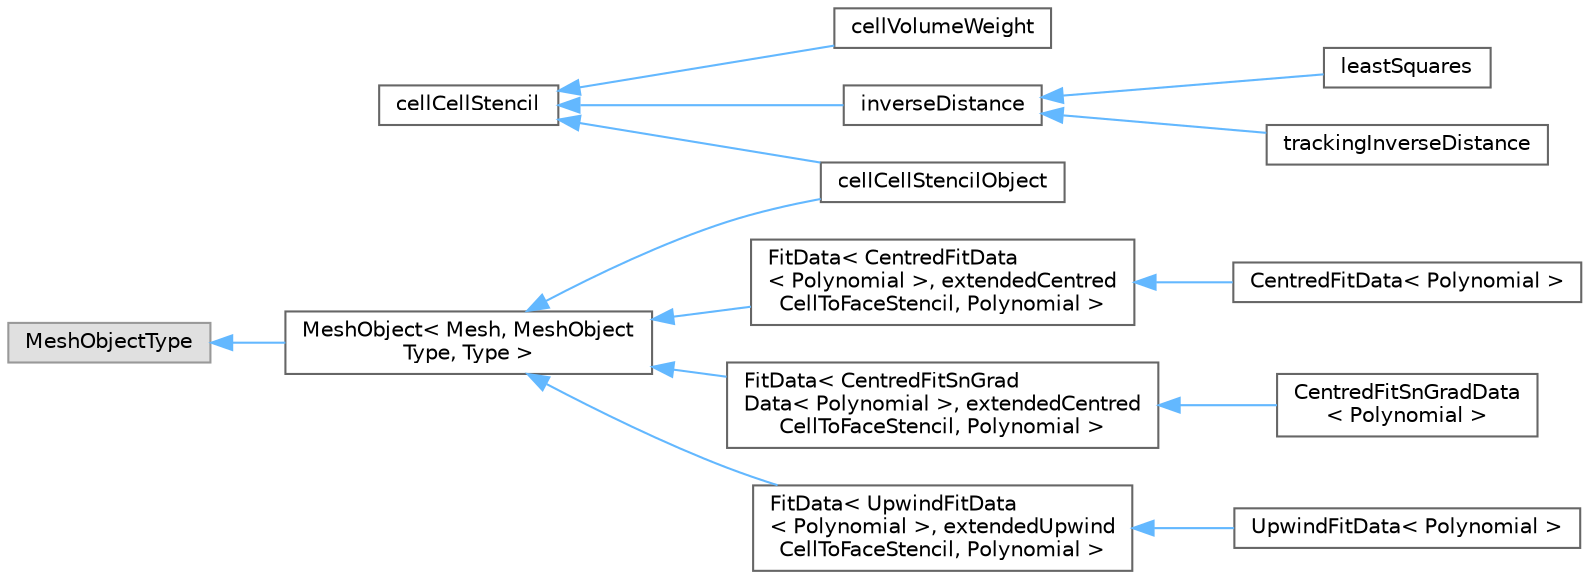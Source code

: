 digraph "Graphical Class Hierarchy"
{
 // LATEX_PDF_SIZE
  bgcolor="transparent";
  edge [fontname=Helvetica,fontsize=10,labelfontname=Helvetica,labelfontsize=10];
  node [fontname=Helvetica,fontsize=10,shape=box,height=0.2,width=0.4];
  rankdir="LR";
  Node0 [id="Node000000",label="cellCellStencil",height=0.2,width=0.4,color="grey40", fillcolor="white", style="filled",URL="$classFoam_1_1cellCellStencil.html",tooltip="Calculation of interpolation stencils."];
  Node0 -> Node1 [id="edge4367_Node000000_Node000001",dir="back",color="steelblue1",style="solid",tooltip=" "];
  Node1 [id="Node000001",label="cellCellStencilObject",height=0.2,width=0.4,color="grey40", fillcolor="white", style="filled",URL="$classFoam_1_1cellCellStencilObject.html",tooltip=" "];
  Node0 -> Node10 [id="edge4368_Node000000_Node000010",dir="back",color="steelblue1",style="solid",tooltip=" "];
  Node10 [id="Node000010",label="cellVolumeWeight",height=0.2,width=0.4,color="grey40", fillcolor="white", style="filled",URL="$classFoam_1_1cellCellStencils_1_1cellVolumeWeight.html",tooltip="Volume-weighted interpolation stencil."];
  Node0 -> Node11 [id="edge4369_Node000000_Node000011",dir="back",color="steelblue1",style="solid",tooltip=" "];
  Node11 [id="Node000011",label="inverseDistance",height=0.2,width=0.4,color="grey40", fillcolor="white", style="filled",URL="$classFoam_1_1cellCellStencils_1_1inverseDistance.html",tooltip="Inverse-distance-weighted interpolation stencil."];
  Node11 -> Node12 [id="edge4370_Node000011_Node000012",dir="back",color="steelblue1",style="solid",tooltip=" "];
  Node12 [id="Node000012",label="leastSquares",height=0.2,width=0.4,color="grey40", fillcolor="white", style="filled",URL="$classFoam_1_1cellCellStencils_1_1leastSquares.html",tooltip="Least-squares-weighted interpolation stencil."];
  Node11 -> Node13 [id="edge4371_Node000011_Node000013",dir="back",color="steelblue1",style="solid",tooltip=" "];
  Node13 [id="Node000013",label="trackingInverseDistance",height=0.2,width=0.4,color="grey40", fillcolor="white", style="filled",URL="$classFoam_1_1cellCellStencils_1_1trackingInverseDistance.html",tooltip="Inverse-distance-weighted interpolation stencil."];
  Node9 [id="Node000009",label="MeshObjectType",height=0.2,width=0.4,color="grey60", fillcolor="#E0E0E0", style="filled",tooltip=" "];
  Node9 -> Node2 [id="edge4372_Node000009_Node000002",dir="back",color="steelblue1",style="solid",tooltip=" "];
  Node2 [id="Node000002",label="MeshObject\< Mesh, MeshObject\lType, Type \>",height=0.2,width=0.4,color="grey40", fillcolor="white", style="filled",URL="$classFoam_1_1MeshObject.html",tooltip="Templated abstract base-class for optional mesh objects used to automate their allocation to the mesh..."];
  Node2 -> Node3 [id="edge4373_Node000002_Node000003",dir="back",color="steelblue1",style="solid",tooltip=" "];
  Node3 [id="Node000003",label="FitData\< CentredFitData\l\< Polynomial \>, extendedCentred\lCellToFaceStencil, Polynomial \>",height=0.2,width=0.4,color="grey40", fillcolor="white", style="filled",URL="$classFoam_1_1FitData.html",tooltip=" "];
  Node3 -> Node4 [id="edge4374_Node000003_Node000004",dir="back",color="steelblue1",style="solid",tooltip=" "];
  Node4 [id="Node000004",label="CentredFitData\< Polynomial \>",height=0.2,width=0.4,color="grey40", fillcolor="white", style="filled",URL="$classFoam_1_1CentredFitData.html",tooltip="Data for the quadratic fit correction interpolation scheme."];
  Node2 -> Node5 [id="edge4375_Node000002_Node000005",dir="back",color="steelblue1",style="solid",tooltip=" "];
  Node5 [id="Node000005",label="FitData\< CentredFitSnGrad\lData\< Polynomial \>, extendedCentred\lCellToFaceStencil, Polynomial \>",height=0.2,width=0.4,color="grey40", fillcolor="white", style="filled",URL="$classFoam_1_1FitData.html",tooltip=" "];
  Node5 -> Node6 [id="edge4376_Node000005_Node000006",dir="back",color="steelblue1",style="solid",tooltip=" "];
  Node6 [id="Node000006",label="CentredFitSnGradData\l\< Polynomial \>",height=0.2,width=0.4,color="grey40", fillcolor="white", style="filled",URL="$classFoam_1_1CentredFitSnGradData.html",tooltip="Data for centred fit snGrad schemes."];
  Node2 -> Node7 [id="edge4377_Node000002_Node000007",dir="back",color="steelblue1",style="solid",tooltip=" "];
  Node7 [id="Node000007",label="FitData\< UpwindFitData\l\< Polynomial \>, extendedUpwind\lCellToFaceStencil, Polynomial \>",height=0.2,width=0.4,color="grey40", fillcolor="white", style="filled",URL="$classFoam_1_1FitData.html",tooltip=" "];
  Node7 -> Node8 [id="edge4378_Node000007_Node000008",dir="back",color="steelblue1",style="solid",tooltip=" "];
  Node8 [id="Node000008",label="UpwindFitData\< Polynomial \>",height=0.2,width=0.4,color="grey40", fillcolor="white", style="filled",URL="$classFoam_1_1UpwindFitData.html",tooltip="Data for the quadratic fit correction interpolation scheme to be used with upwind biased stencil."];
  Node2 -> Node1 [id="edge4379_Node000002_Node000001",dir="back",color="steelblue1",style="solid",tooltip=" "];
}
